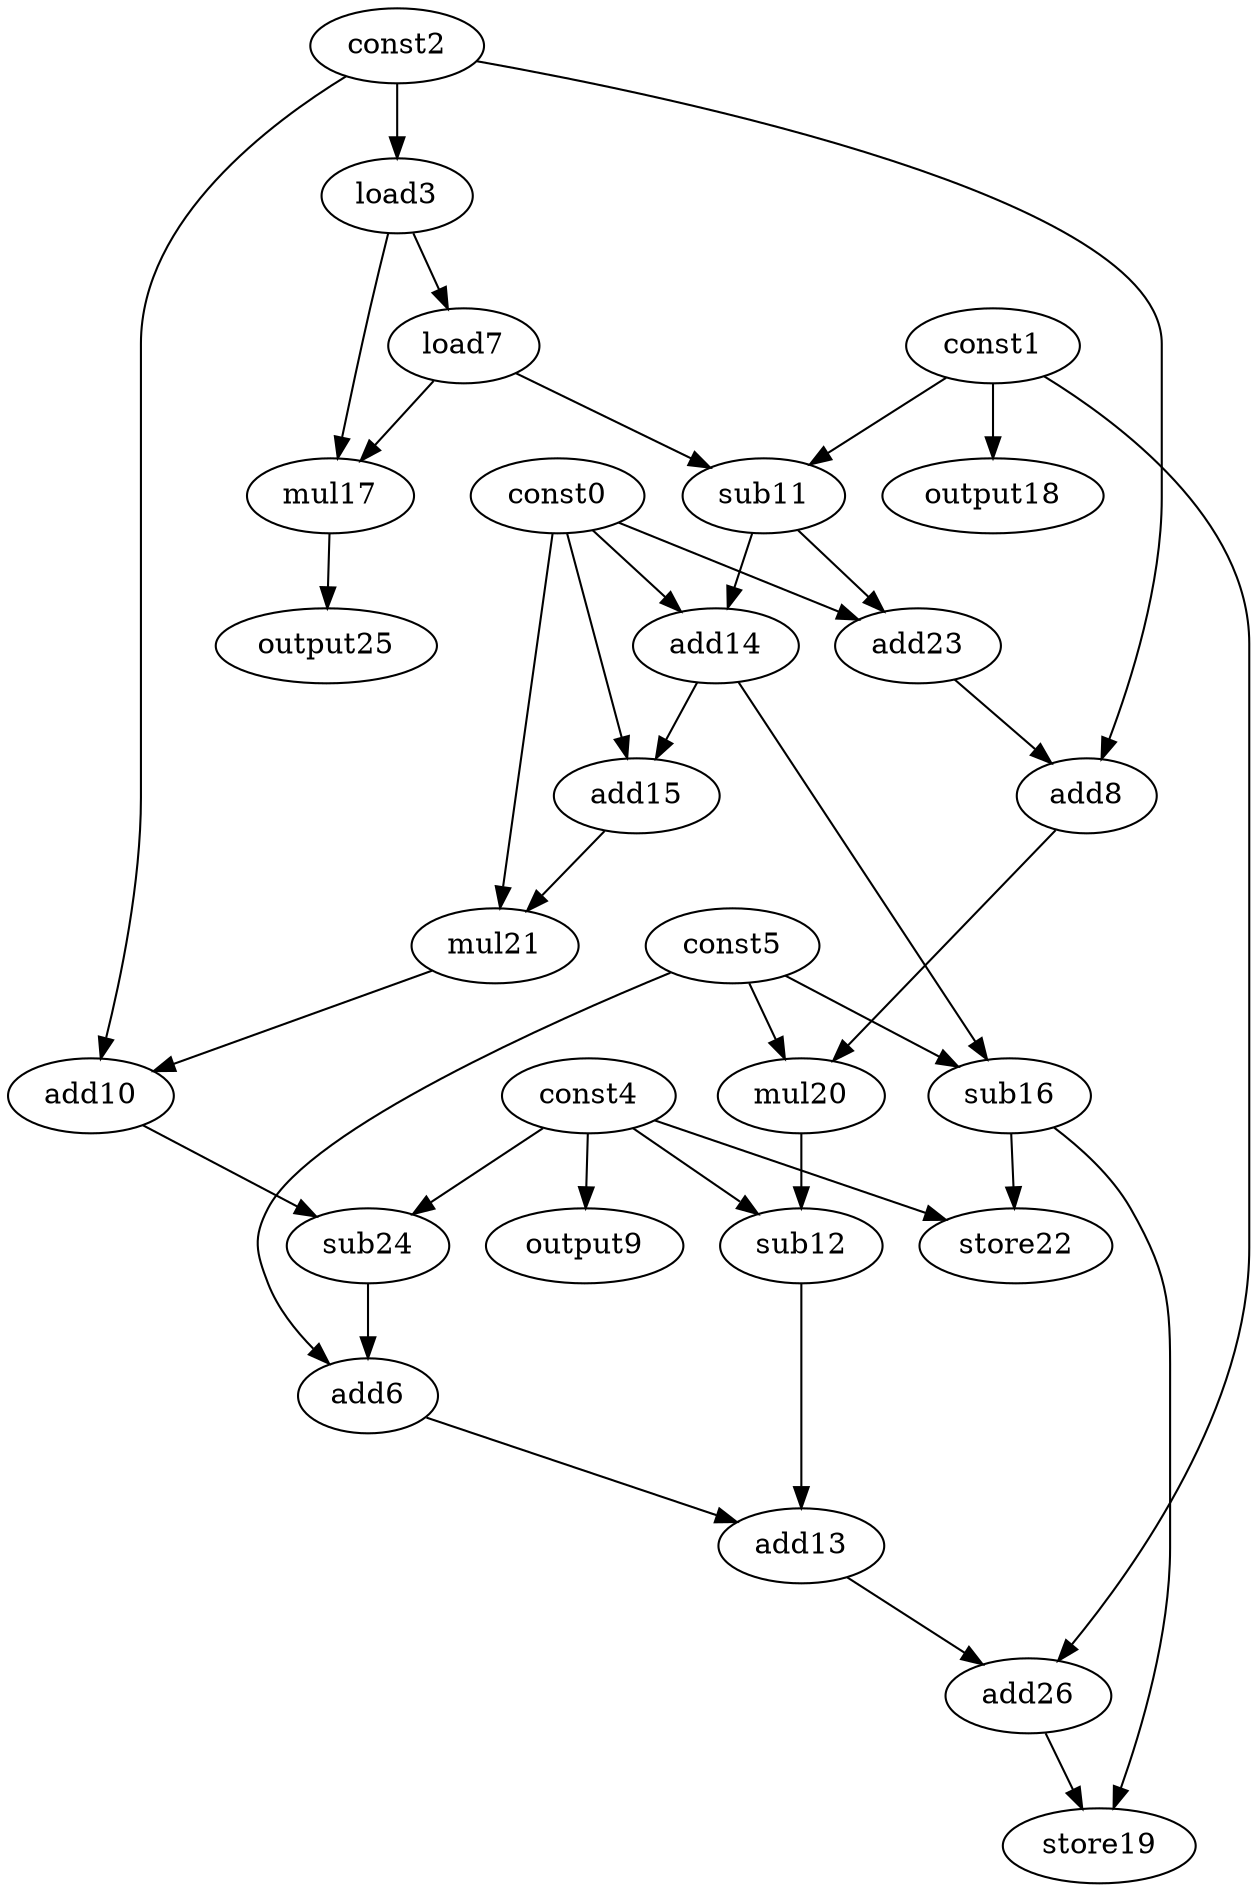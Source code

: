 digraph G { 
const0[opcode=const]; 
const1[opcode=const]; 
const2[opcode=const]; 
load3[opcode=load]; 
const4[opcode=const]; 
const5[opcode=const]; 
add6[opcode=add]; 
load7[opcode=load]; 
add8[opcode=add]; 
output9[opcode=output]; 
add10[opcode=add]; 
sub11[opcode=sub]; 
sub12[opcode=sub]; 
add13[opcode=add]; 
add14[opcode=add]; 
add15[opcode=add]; 
sub16[opcode=sub]; 
mul17[opcode=mul]; 
output18[opcode=output]; 
store19[opcode=store]; 
mul20[opcode=mul]; 
mul21[opcode=mul]; 
store22[opcode=store]; 
add23[opcode=add]; 
sub24[opcode=sub]; 
output25[opcode=output]; 
add26[opcode=add]; 
const2->load3[operand=0];
const4->output9[operand=0];
const1->output18[operand=0];
load3->load7[operand=0];
const1->sub11[operand=0];
load7->sub11[operand=1];
load3->mul17[operand=0];
load7->mul17[operand=1];
const0->add14[operand=0];
sub11->add14[operand=1];
const0->add23[operand=0];
sub11->add23[operand=1];
mul17->output25[operand=0];
const2->add8[operand=0];
add23->add8[operand=1];
const0->add15[operand=0];
add14->add15[operand=1];
const5->sub16[operand=0];
add14->sub16[operand=1];
add8->mul20[operand=0];
const5->mul20[operand=1];
const0->mul21[operand=0];
add15->mul21[operand=1];
sub16->store22[operand=0];
const4->store22[operand=1];
const2->add10[operand=0];
mul21->add10[operand=1];
const4->sub12[operand=0];
mul20->sub12[operand=1];
add10->sub24[operand=0];
const4->sub24[operand=1];
sub24->add6[operand=0];
const5->add6[operand=1];
sub12->add13[operand=0];
add6->add13[operand=1];
const1->add26[operand=0];
add13->add26[operand=1];
sub16->store19[operand=0];
add26->store19[operand=1];
}
